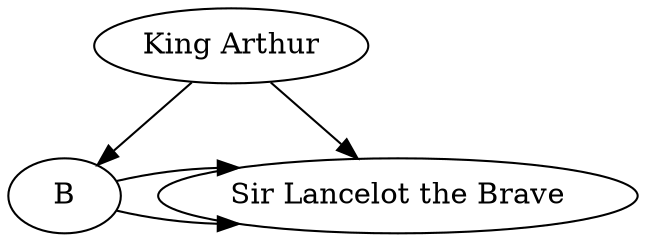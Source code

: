 // The Round Table
digraph {
	A [label="King Arthur"]
	B -> L [constraint=false]
	L [label="Sir Lancelot the Brave"]
	A -> B
	A -> L
	B -> L [constraint=false]
}
